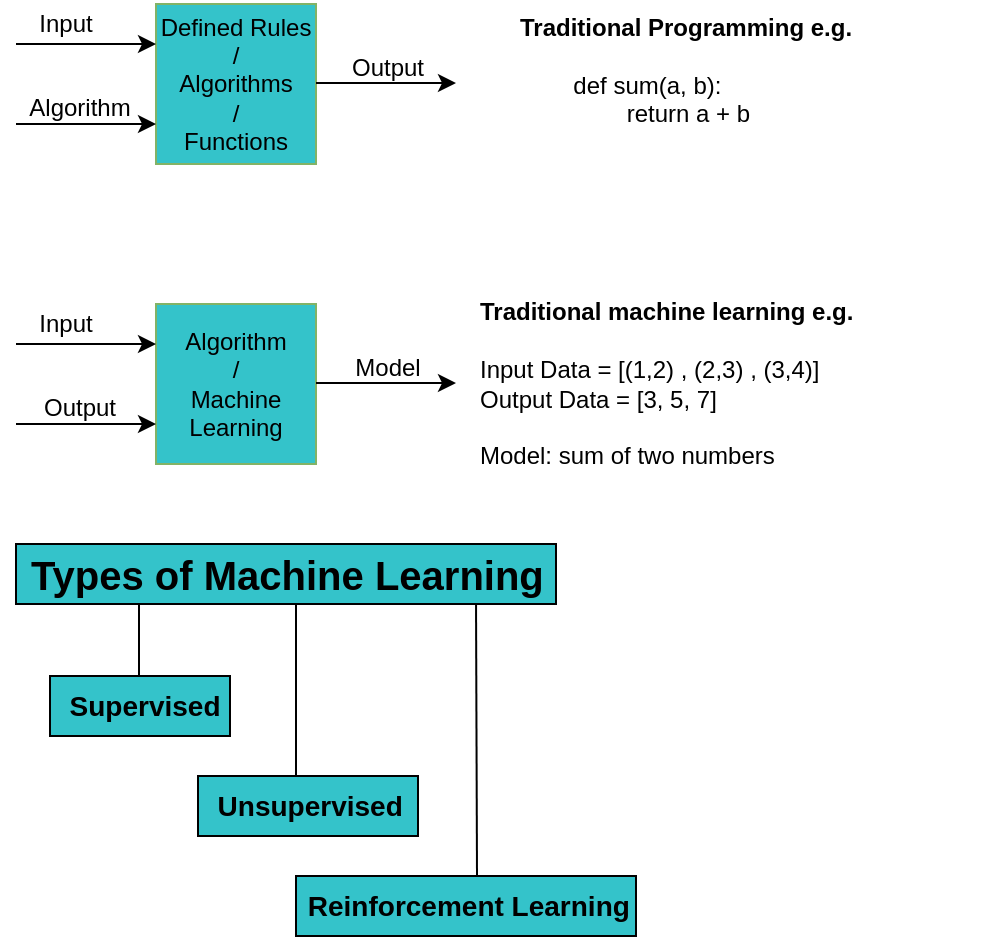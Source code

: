 <mxfile version="27.0.2">
  <diagram name="Page-1" id="sY2Tgj9hUj45W0wExzb8">
    <mxGraphModel dx="786" dy="497" grid="1" gridSize="10" guides="1" tooltips="1" connect="1" arrows="1" fold="1" page="1" pageScale="1" pageWidth="850" pageHeight="1100" math="0" shadow="0">
      <root>
        <mxCell id="0" />
        <mxCell id="1" parent="0" />
        <mxCell id="ivitRFmN18gmp0dPSzTb-10" value="" style="endArrow=none;html=1;rounded=0;" edge="1" parent="1">
          <mxGeometry width="50" height="50" relative="1" as="geometry">
            <mxPoint x="350.5" y="466" as="sourcePoint" />
            <mxPoint x="350" y="326" as="targetPoint" />
          </mxGeometry>
        </mxCell>
        <mxCell id="ivitRFmN18gmp0dPSzTb-9" value="" style="endArrow=none;html=1;rounded=0;" edge="1" parent="1">
          <mxGeometry width="50" height="50" relative="1" as="geometry">
            <mxPoint x="260" y="420" as="sourcePoint" />
            <mxPoint x="260" y="330" as="targetPoint" />
          </mxGeometry>
        </mxCell>
        <mxCell id="ivitRFmN18gmp0dPSzTb-11" value="" style="endArrow=none;html=1;rounded=0;" edge="1" parent="1">
          <mxGeometry width="50" height="50" relative="1" as="geometry">
            <mxPoint x="181.5" y="370" as="sourcePoint" />
            <mxPoint x="181.5" y="330" as="targetPoint" />
          </mxGeometry>
        </mxCell>
        <mxCell id="mRvTwQiIFe_ORE_sjWmd-1" value="Defined Rules&lt;div&gt;/&lt;/div&gt;&lt;div&gt;Algorithms&lt;/div&gt;&lt;div&gt;/&lt;/div&gt;&lt;div&gt;Functions&lt;/div&gt;" style="whiteSpace=wrap;html=1;aspect=fixed;fillColor=light-dark(#34c3ca, #1f2f1e);strokeColor=#82b366;" parent="1" vertex="1">
          <mxGeometry x="190" y="30" width="80" height="80" as="geometry" />
        </mxCell>
        <mxCell id="mRvTwQiIFe_ORE_sjWmd-3" value="" style="endArrow=classic;html=1;rounded=0;" parent="1" edge="1">
          <mxGeometry width="50" height="50" relative="1" as="geometry">
            <mxPoint x="120" y="50" as="sourcePoint" />
            <mxPoint x="190" y="50" as="targetPoint" />
          </mxGeometry>
        </mxCell>
        <mxCell id="mRvTwQiIFe_ORE_sjWmd-4" value="" style="endArrow=classic;html=1;rounded=0;" parent="1" edge="1">
          <mxGeometry width="50" height="50" relative="1" as="geometry">
            <mxPoint x="120" y="90" as="sourcePoint" />
            <mxPoint x="190" y="90" as="targetPoint" />
          </mxGeometry>
        </mxCell>
        <mxCell id="mRvTwQiIFe_ORE_sjWmd-5" value="Input" style="text;html=1;align=center;verticalAlign=middle;whiteSpace=wrap;rounded=0;" parent="1" vertex="1">
          <mxGeometry x="130" y="30" width="30" height="20" as="geometry" />
        </mxCell>
        <mxCell id="mRvTwQiIFe_ORE_sjWmd-7" value="Algorithm" style="text;html=1;align=center;verticalAlign=middle;whiteSpace=wrap;rounded=0;" parent="1" vertex="1">
          <mxGeometry x="137" y="72" width="30" height="20" as="geometry" />
        </mxCell>
        <mxCell id="mRvTwQiIFe_ORE_sjWmd-8" value="" style="endArrow=classic;html=1;rounded=0;" parent="1" edge="1">
          <mxGeometry width="50" height="50" relative="1" as="geometry">
            <mxPoint x="270" y="69.5" as="sourcePoint" />
            <mxPoint x="340" y="69.5" as="targetPoint" />
          </mxGeometry>
        </mxCell>
        <mxCell id="mRvTwQiIFe_ORE_sjWmd-9" value="Output" style="text;html=1;align=center;verticalAlign=middle;whiteSpace=wrap;rounded=0;" parent="1" vertex="1">
          <mxGeometry x="291" y="52" width="30" height="20" as="geometry" />
        </mxCell>
        <mxCell id="mRvTwQiIFe_ORE_sjWmd-10" value="Algorithm&lt;div&gt;/&lt;/div&gt;&lt;div&gt;Machine Learning&lt;/div&gt;" style="whiteSpace=wrap;html=1;aspect=fixed;fillColor=light-dark(#34c3ca, #1f2f1e);strokeColor=#82b366;" parent="1" vertex="1">
          <mxGeometry x="190" y="180" width="80" height="80" as="geometry" />
        </mxCell>
        <mxCell id="mRvTwQiIFe_ORE_sjWmd-11" value="" style="endArrow=classic;html=1;rounded=0;" parent="1" edge="1">
          <mxGeometry width="50" height="50" relative="1" as="geometry">
            <mxPoint x="120" y="200" as="sourcePoint" />
            <mxPoint x="190" y="200" as="targetPoint" />
          </mxGeometry>
        </mxCell>
        <mxCell id="mRvTwQiIFe_ORE_sjWmd-12" value="" style="endArrow=classic;html=1;rounded=0;" parent="1" edge="1">
          <mxGeometry width="50" height="50" relative="1" as="geometry">
            <mxPoint x="120" y="240" as="sourcePoint" />
            <mxPoint x="190" y="240" as="targetPoint" />
          </mxGeometry>
        </mxCell>
        <mxCell id="mRvTwQiIFe_ORE_sjWmd-13" value="Input" style="text;html=1;align=center;verticalAlign=middle;whiteSpace=wrap;rounded=0;" parent="1" vertex="1">
          <mxGeometry x="130" y="180" width="30" height="20" as="geometry" />
        </mxCell>
        <mxCell id="mRvTwQiIFe_ORE_sjWmd-14" value="Output" style="text;html=1;align=center;verticalAlign=middle;whiteSpace=wrap;rounded=0;" parent="1" vertex="1">
          <mxGeometry x="137" y="222" width="30" height="20" as="geometry" />
        </mxCell>
        <mxCell id="mRvTwQiIFe_ORE_sjWmd-15" value="" style="endArrow=classic;html=1;rounded=0;" parent="1" edge="1">
          <mxGeometry width="50" height="50" relative="1" as="geometry">
            <mxPoint x="270" y="219.5" as="sourcePoint" />
            <mxPoint x="340" y="219.5" as="targetPoint" />
          </mxGeometry>
        </mxCell>
        <mxCell id="mRvTwQiIFe_ORE_sjWmd-16" value="Model" style="text;html=1;align=center;verticalAlign=middle;whiteSpace=wrap;rounded=0;" parent="1" vertex="1">
          <mxGeometry x="291" y="202" width="30" height="20" as="geometry" />
        </mxCell>
        <mxCell id="mRvTwQiIFe_ORE_sjWmd-17" value="&lt;b&gt;Traditional Programming e.g.&lt;/b&gt;&lt;div&gt;&lt;br&gt;&lt;/div&gt;&lt;div&gt;&lt;span style=&quot;white-space: pre;&quot;&gt;&#x9;&lt;/span&gt;def sum(a, b):&lt;/div&gt;&lt;div&gt;&lt;span style=&quot;white-space: pre;&quot;&gt;&#x9;&lt;/span&gt;&lt;span style=&quot;white-space: pre;&quot;&gt;&#x9;&lt;/span&gt;return a + b&amp;nbsp;&lt;br&gt;&lt;/div&gt;" style="text;html=1;align=left;verticalAlign=middle;whiteSpace=wrap;rounded=0;" parent="1" vertex="1">
          <mxGeometry x="370" y="28" width="240" height="70" as="geometry" />
        </mxCell>
        <mxCell id="mRvTwQiIFe_ORE_sjWmd-18" value="&lt;b&gt;Traditional machine learning e.g.&lt;/b&gt;&lt;div&gt;&lt;br&gt;&lt;/div&gt;&lt;div&gt;Input Data = [(1,2) , (2,3) , (3,4)]&lt;/div&gt;&lt;div&gt;Output Data = [3, 5, 7]&lt;/div&gt;&lt;div&gt;&lt;br&gt;&lt;/div&gt;&lt;div&gt;Model: sum of two numbers&lt;/div&gt;" style="text;html=1;align=left;verticalAlign=middle;whiteSpace=wrap;rounded=0;" parent="1" vertex="1">
          <mxGeometry x="350" y="170" width="240" height="100" as="geometry" />
        </mxCell>
        <mxCell id="ivitRFmN18gmp0dPSzTb-1" value="&lt;b&gt;&lt;font style=&quot;font-size: 20px;&quot;&gt;&amp;nbsp;Types of Machine Learning&lt;/font&gt;&lt;/b&gt;" style="text;html=1;align=left;verticalAlign=middle;whiteSpace=wrap;rounded=0;strokeColor=default;fillColor=light-dark(#34c3ca, #ededed);" vertex="1" parent="1">
          <mxGeometry x="120" y="300" width="270" height="30" as="geometry" />
        </mxCell>
        <mxCell id="ivitRFmN18gmp0dPSzTb-2" value="  Supervised" style="text;whiteSpace=wrap;strokeColor=default;fontStyle=1;fontSize=14;verticalAlign=middle;fillColor=light-dark(#34c3ca, #ededed);" vertex="1" parent="1">
          <mxGeometry x="137" y="366" width="90" height="30" as="geometry" />
        </mxCell>
        <mxCell id="ivitRFmN18gmp0dPSzTb-3" value="  Unsupervised" style="text;whiteSpace=wrap;strokeColor=default;fontStyle=1;fontSize=14;fillColor=light-dark(#34c3ca, #ededed);" vertex="1" parent="1">
          <mxGeometry x="211" y="416" width="110" height="30" as="geometry" />
        </mxCell>
        <mxCell id="ivitRFmN18gmp0dPSzTb-4" value=" Reinforcement Learning" style="text;whiteSpace=wrap;strokeColor=default;fontStyle=1;fontSize=14;fillColor=light-dark(#34c3ca, #ededed);" vertex="1" parent="1">
          <mxGeometry x="260" y="466" width="170" height="30" as="geometry" />
        </mxCell>
      </root>
    </mxGraphModel>
  </diagram>
</mxfile>
